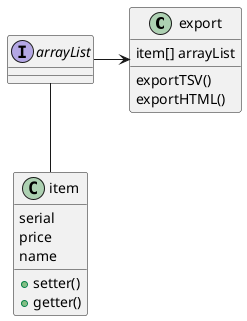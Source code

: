 @startuml
'https://plantuml.com/class-diagram



class export
class item
interface arrayList

arrayList -- item
arrayList -> export

class export {
item[] arrayList
exportTSV()
exportHTML()
}

class item {
serial
price
name
+setter()
+getter()
}

@enduml